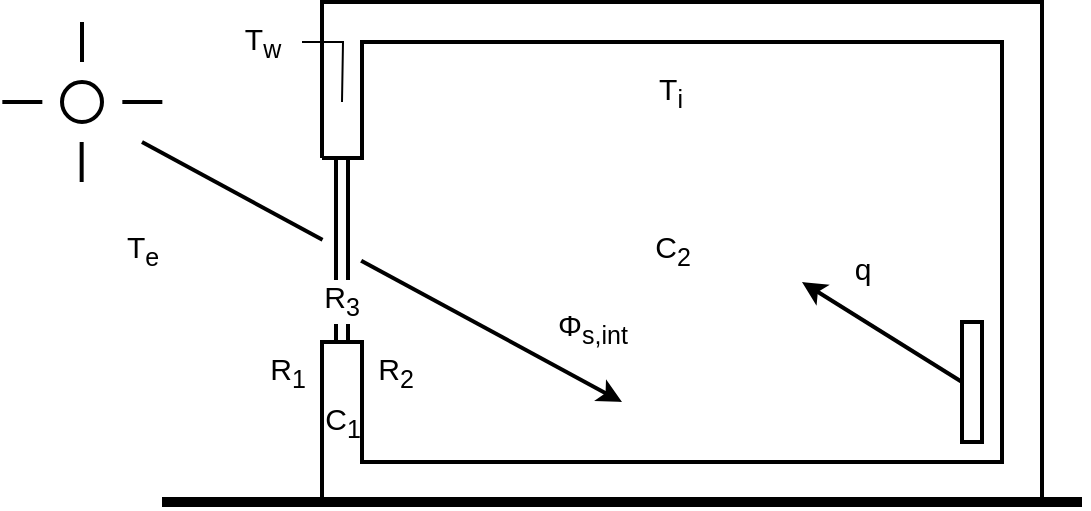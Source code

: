 <mxfile version="26.0.9">
  <diagram name="Page-1" id="R-_FR8VIqi5cKvbx9U2F">
    <mxGraphModel dx="979" dy="568" grid="1" gridSize="10" guides="1" tooltips="1" connect="1" arrows="1" fold="1" page="1" pageScale="1" pageWidth="827" pageHeight="1169" math="0" shadow="0">
      <root>
        <mxCell id="0" />
        <mxCell id="1" parent="0" />
        <mxCell id="lVZ9IAK4QS7ymEsjtroC-22" value="" style="endArrow=classic;html=1;rounded=0;strokeWidth=2;" parent="1" edge="1">
          <mxGeometry width="50" height="50" relative="1" as="geometry">
            <mxPoint x="150" y="320" as="sourcePoint" />
            <mxPoint x="390" y="450" as="targetPoint" />
          </mxGeometry>
        </mxCell>
        <mxCell id="lVZ9IAK4QS7ymEsjtroC-23" value="" style="ellipse;whiteSpace=wrap;html=1;aspect=fixed;fontColor=#FFFFFF;labelBorderColor=#FFFFFF;strokeColor=#FFFFFF;strokeWidth=2;" parent="1" vertex="1">
          <mxGeometry x="240" y="364" width="20" height="20" as="geometry" />
        </mxCell>
        <mxCell id="lVZ9IAK4QS7ymEsjtroC-2" value="" style="endArrow=none;html=1;rounded=0;strokeWidth=5;" parent="1" edge="1">
          <mxGeometry width="50" height="50" relative="1" as="geometry">
            <mxPoint x="160" y="500" as="sourcePoint" />
            <mxPoint x="620" y="500" as="targetPoint" />
          </mxGeometry>
        </mxCell>
        <mxCell id="lVZ9IAK4QS7ymEsjtroC-4" value="" style="rounded=0;whiteSpace=wrap;html=1;strokeWidth=2;" parent="1" vertex="1">
          <mxGeometry x="560" y="410" width="10" height="60" as="geometry" />
        </mxCell>
        <mxCell id="lVZ9IAK4QS7ymEsjtroC-5" value="" style="ellipse;whiteSpace=wrap;html=1;aspect=fixed;strokeWidth=2;" parent="1" vertex="1">
          <mxGeometry x="110" y="290" width="20" height="20" as="geometry" />
        </mxCell>
        <mxCell id="lVZ9IAK4QS7ymEsjtroC-6" value="" style="endArrow=none;html=1;rounded=0;strokeWidth=2;" parent="1" edge="1">
          <mxGeometry width="50" height="50" relative="1" as="geometry">
            <mxPoint x="120" y="280" as="sourcePoint" />
            <mxPoint x="120" y="260" as="targetPoint" />
          </mxGeometry>
        </mxCell>
        <mxCell id="lVZ9IAK4QS7ymEsjtroC-7" value="" style="endArrow=none;html=1;rounded=0;strokeWidth=2;" parent="1" edge="1">
          <mxGeometry width="50" height="50" relative="1" as="geometry">
            <mxPoint x="119.83" y="340" as="sourcePoint" />
            <mxPoint x="119.83" y="320" as="targetPoint" />
            <Array as="points">
              <mxPoint x="119.83" y="330" />
            </Array>
          </mxGeometry>
        </mxCell>
        <mxCell id="lVZ9IAK4QS7ymEsjtroC-8" value="" style="endArrow=none;html=1;rounded=0;strokeWidth=2;" parent="1" edge="1">
          <mxGeometry width="50" height="50" relative="1" as="geometry">
            <mxPoint x="140.17" y="300" as="sourcePoint" />
            <mxPoint x="160.17" y="300" as="targetPoint" />
            <Array as="points">
              <mxPoint x="140" y="300" />
            </Array>
          </mxGeometry>
        </mxCell>
        <mxCell id="lVZ9IAK4QS7ymEsjtroC-9" value="" style="endArrow=none;html=1;rounded=0;strokeWidth=2;" parent="1" edge="1">
          <mxGeometry width="50" height="50" relative="1" as="geometry">
            <mxPoint x="80.17" y="300" as="sourcePoint" />
            <mxPoint x="100.17" y="300" as="targetPoint" />
            <Array as="points">
              <mxPoint x="80" y="300" />
            </Array>
          </mxGeometry>
        </mxCell>
        <mxCell id="lVZ9IAK4QS7ymEsjtroC-10" value="" style="endArrow=none;html=1;rounded=0;strokeWidth=2;" parent="1" edge="1">
          <mxGeometry width="50" height="50" relative="1" as="geometry">
            <mxPoint x="240" y="328" as="sourcePoint" />
            <mxPoint x="240" y="328" as="targetPoint" />
            <Array as="points">
              <mxPoint x="240" y="250" />
              <mxPoint x="600" y="250" />
              <mxPoint x="600" y="500" />
              <mxPoint x="240" y="500" />
              <mxPoint x="240" y="420" />
              <mxPoint x="260" y="420" />
              <mxPoint x="260" y="480" />
              <mxPoint x="580" y="480" />
              <mxPoint x="580" y="270" />
              <mxPoint x="260" y="270" />
              <mxPoint x="260" y="328" />
            </Array>
          </mxGeometry>
        </mxCell>
        <mxCell id="lVZ9IAK4QS7ymEsjtroC-13" value="" style="rounded=0;whiteSpace=wrap;html=1;strokeWidth=2;" parent="1" vertex="1">
          <mxGeometry x="247" y="328" width="6" height="92" as="geometry" />
        </mxCell>
        <mxCell id="lVZ9IAK4QS7ymEsjtroC-19" value="T&lt;sub&gt;i&lt;/sub&gt;" style="text;html=1;align=center;verticalAlign=middle;resizable=0;points=[];autosize=1;strokeColor=none;fillColor=none;strokeWidth=2;fontSize=15;" parent="1" vertex="1">
          <mxGeometry x="394" y="275" width="40" height="40" as="geometry" />
        </mxCell>
        <mxCell id="b0XfSLoh3rBcDyTdLsFb-1" style="edgeStyle=orthogonalEdgeStyle;rounded=0;orthogonalLoop=1;jettySize=auto;html=1;strokeColor=default;endArrow=none;startFill=0;" edge="1" parent="1" source="lVZ9IAK4QS7ymEsjtroC-20">
          <mxGeometry relative="1" as="geometry">
            <mxPoint x="250" y="300" as="targetPoint" />
          </mxGeometry>
        </mxCell>
        <mxCell id="lVZ9IAK4QS7ymEsjtroC-20" value="T&lt;sub&gt;w&lt;/sub&gt;" style="text;html=1;align=center;verticalAlign=middle;resizable=0;points=[];autosize=1;strokeColor=none;fillColor=none;strokeWidth=2;fontSize=15;" parent="1" vertex="1">
          <mxGeometry x="190" y="250" width="40" height="40" as="geometry" />
        </mxCell>
        <mxCell id="lVZ9IAK4QS7ymEsjtroC-21" value="T&lt;sub&gt;e&lt;/sub&gt;" style="text;html=1;align=center;verticalAlign=middle;resizable=0;points=[];autosize=1;strokeColor=none;fillColor=none;strokeWidth=2;fontSize=15;" parent="1" vertex="1">
          <mxGeometry x="130" y="354" width="40" height="40" as="geometry" />
        </mxCell>
        <mxCell id="lVZ9IAK4QS7ymEsjtroC-25" value="" style="endArrow=classic;html=1;rounded=0;exitX=0;exitY=0.5;exitDx=0;exitDy=0;strokeWidth=2;" parent="1" source="lVZ9IAK4QS7ymEsjtroC-4" edge="1">
          <mxGeometry width="50" height="50" relative="1" as="geometry">
            <mxPoint x="350" y="380" as="sourcePoint" />
            <mxPoint x="480" y="390" as="targetPoint" />
          </mxGeometry>
        </mxCell>
        <mxCell id="lVZ9IAK4QS7ymEsjtroC-26" value="q" style="text;html=1;align=center;verticalAlign=middle;resizable=0;points=[];autosize=1;strokeColor=none;fillColor=none;strokeWidth=2;fontSize=15;" parent="1" vertex="1">
          <mxGeometry x="495" y="368" width="30" height="30" as="geometry" />
        </mxCell>
        <mxCell id="lVZ9IAK4QS7ymEsjtroC-27" value="R&lt;sub&gt;3&lt;/sub&gt;" style="text;html=1;align=center;verticalAlign=middle;whiteSpace=wrap;rounded=0;labelBackgroundColor=default;strokeWidth=2;fontSize=15;" parent="1" vertex="1">
          <mxGeometry x="220" y="384" width="60" height="30" as="geometry" />
        </mxCell>
        <mxCell id="lVZ9IAK4QS7ymEsjtroC-28" value="Φ&lt;sub&gt;s,int&lt;/sub&gt;" style="text;html=1;align=center;verticalAlign=middle;resizable=0;points=[];autosize=1;strokeColor=none;fillColor=none;strokeWidth=2;fontSize=15;" parent="1" vertex="1">
          <mxGeometry x="345" y="393" width="60" height="40" as="geometry" />
        </mxCell>
        <mxCell id="lVZ9IAK4QS7ymEsjtroC-29" value="R&lt;sub&gt;1&lt;/sub&gt;" style="text;html=1;align=center;verticalAlign=middle;whiteSpace=wrap;rounded=0;labelBackgroundColor=default;strokeWidth=2;fontSize=15;" parent="1" vertex="1">
          <mxGeometry x="193" y="420" width="60" height="30" as="geometry" />
        </mxCell>
        <mxCell id="lVZ9IAK4QS7ymEsjtroC-30" value="R&lt;span&gt;&lt;sub&gt;2&lt;/sub&gt;&lt;/span&gt;" style="text;html=1;align=center;verticalAlign=middle;whiteSpace=wrap;rounded=0;labelBackgroundColor=default;strokeWidth=2;fontSize=15;" parent="1" vertex="1">
          <mxGeometry x="247" y="420" width="60" height="30" as="geometry" />
        </mxCell>
        <mxCell id="lVZ9IAK4QS7ymEsjtroC-31" value="C&lt;sub&gt;2&lt;/sub&gt;" style="text;html=1;align=center;verticalAlign=middle;resizable=0;points=[];autosize=1;strokeColor=none;fillColor=none;strokeWidth=2;fontSize=15;" parent="1" vertex="1">
          <mxGeometry x="395" y="354" width="40" height="40" as="geometry" />
        </mxCell>
        <mxCell id="lVZ9IAK4QS7ymEsjtroC-32" value="C&lt;span&gt;&lt;sub&gt;1&lt;/sub&gt;&lt;/span&gt;" style="text;html=1;align=center;verticalAlign=middle;resizable=0;points=[];autosize=1;strokeColor=none;fillColor=none;strokeWidth=2;fontSize=15;" parent="1" vertex="1">
          <mxGeometry x="230" y="440" width="40" height="40" as="geometry" />
        </mxCell>
      </root>
    </mxGraphModel>
  </diagram>
</mxfile>
